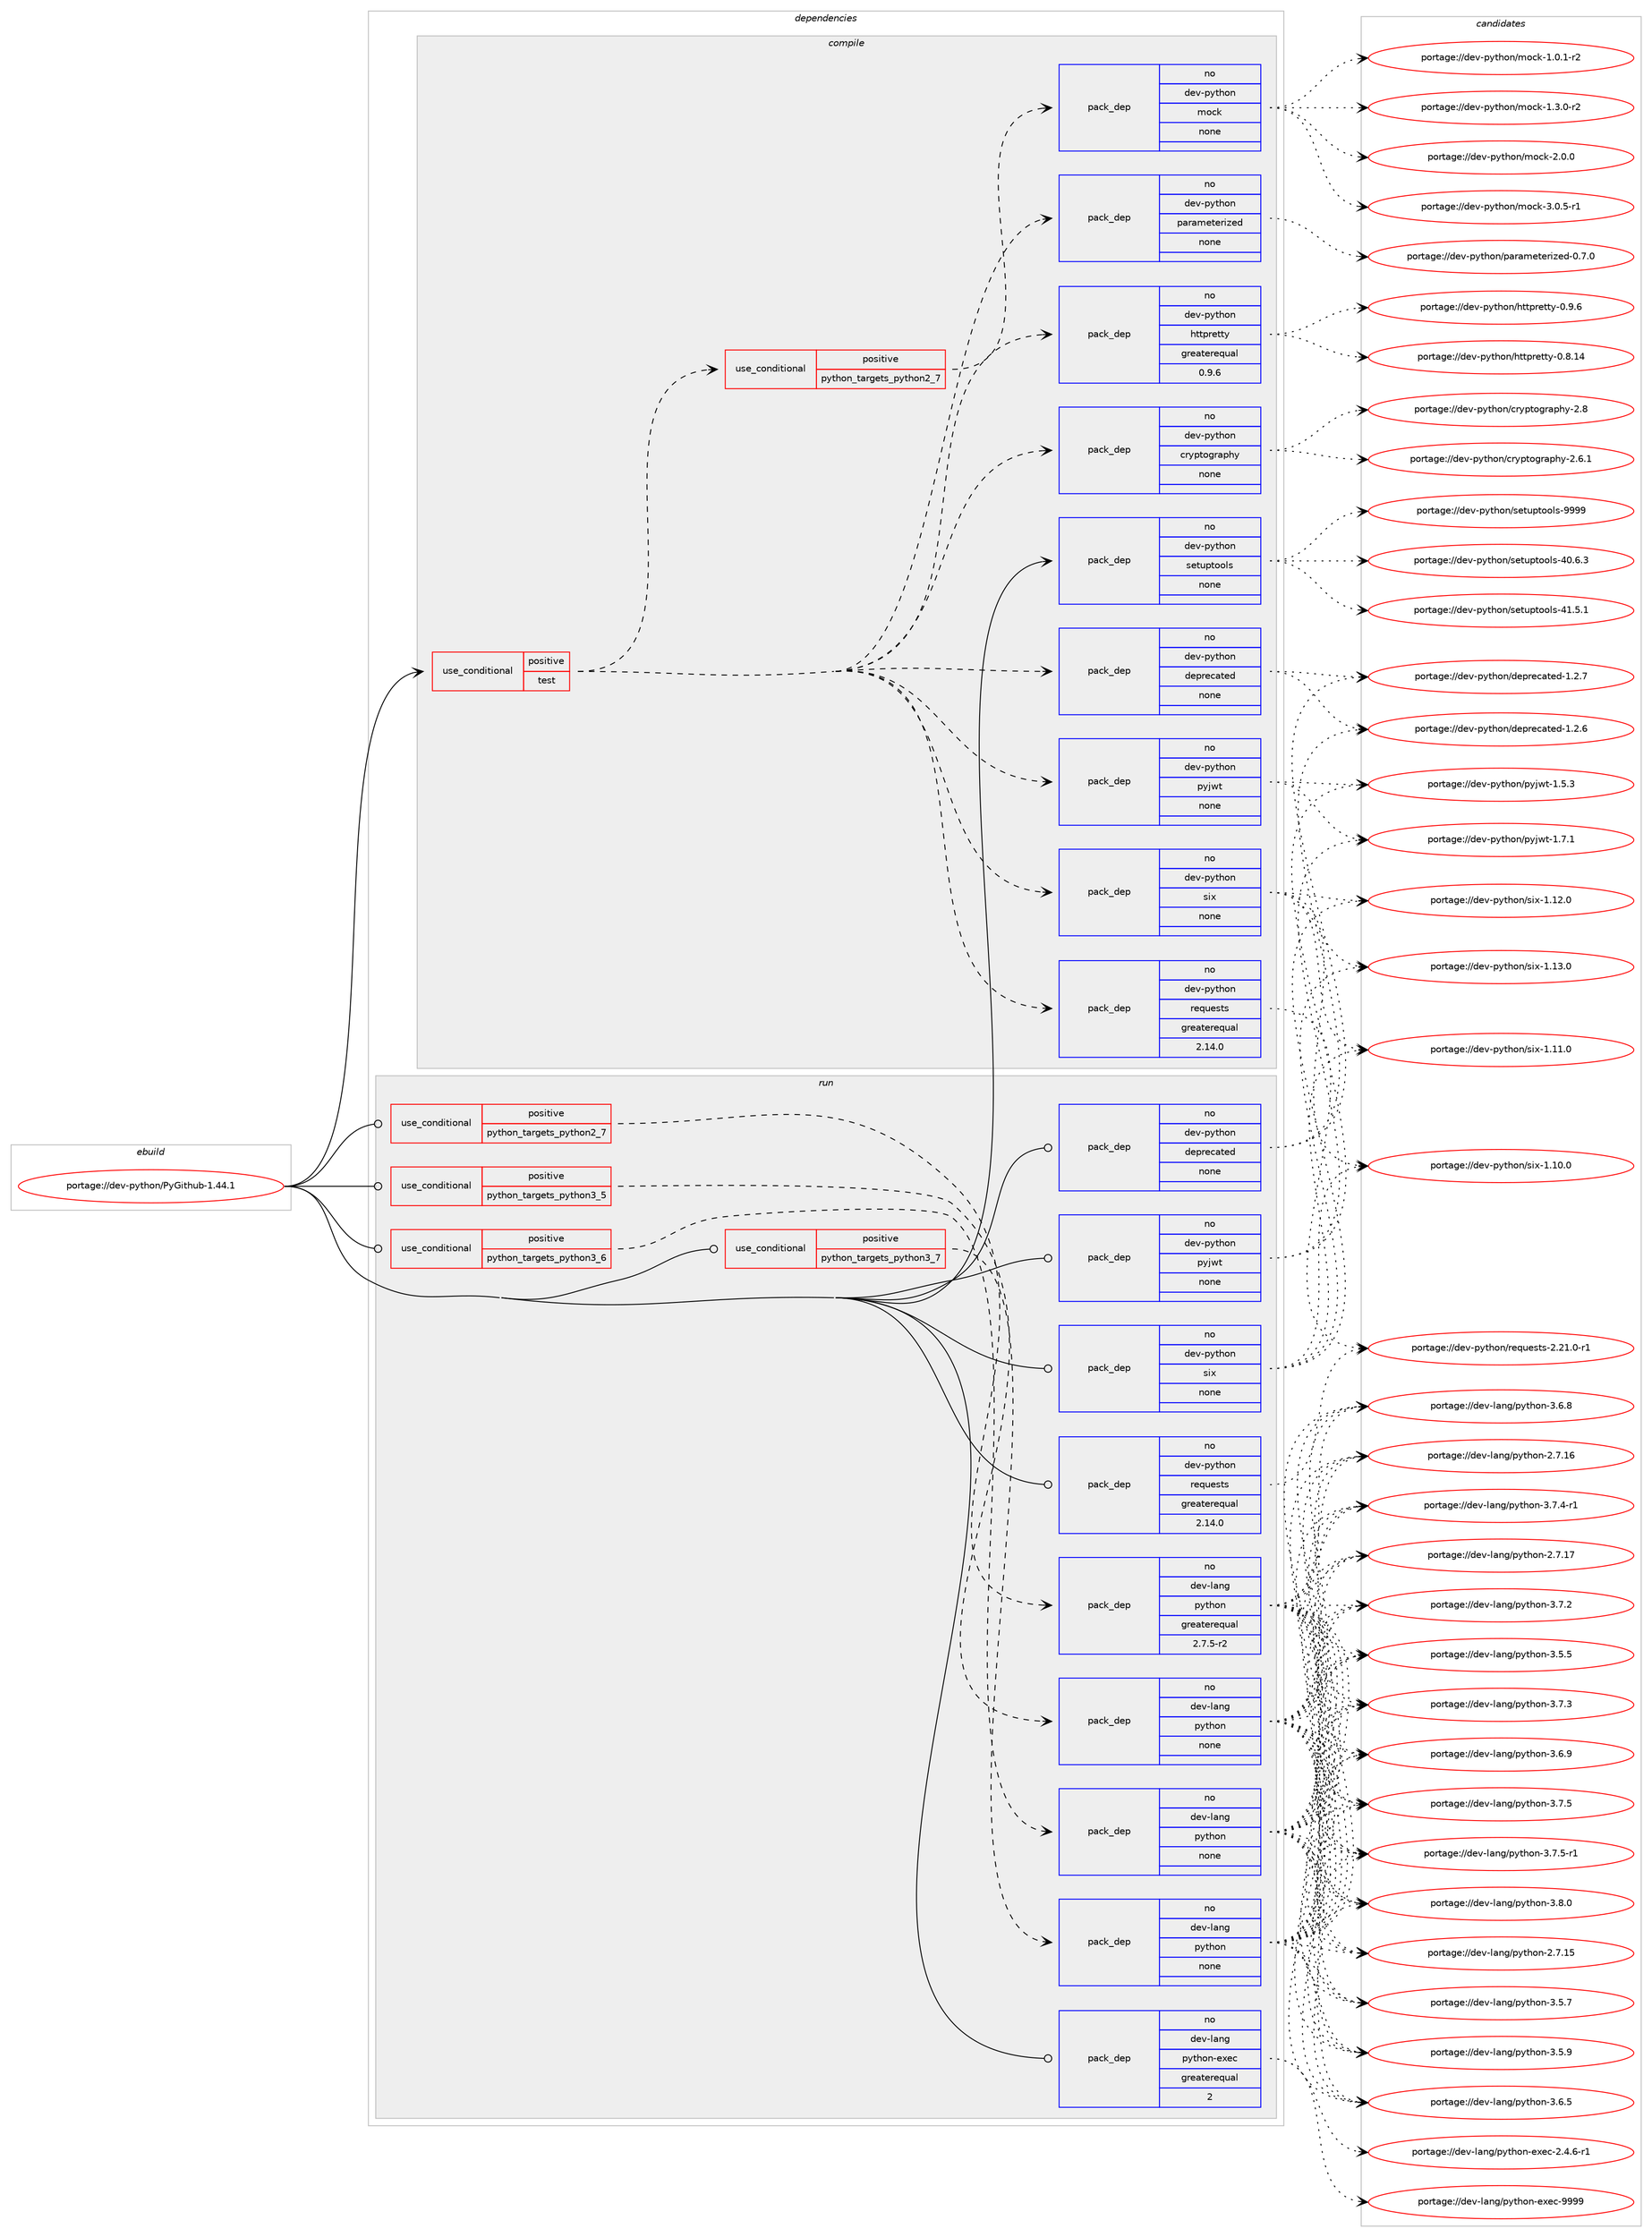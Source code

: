digraph prolog {

# *************
# Graph options
# *************

newrank=true;
concentrate=true;
compound=true;
graph [rankdir=LR,fontname=Helvetica,fontsize=10,ranksep=1.5];#, ranksep=2.5, nodesep=0.2];
edge  [arrowhead=vee];
node  [fontname=Helvetica,fontsize=10];

# **********
# The ebuild
# **********

subgraph cluster_leftcol {
color=gray;
rank=same;
label=<<i>ebuild</i>>;
id [label="portage://dev-python/PyGithub-1.44.1", color=red, width=4, href="../dev-python/PyGithub-1.44.1.svg"];
}

# ****************
# The dependencies
# ****************

subgraph cluster_midcol {
color=gray;
label=<<i>dependencies</i>>;
subgraph cluster_compile {
fillcolor="#eeeeee";
style=filled;
label=<<i>compile</i>>;
subgraph cond24984 {
dependency127835 [label=<<TABLE BORDER="0" CELLBORDER="1" CELLSPACING="0" CELLPADDING="4"><TR><TD ROWSPAN="3" CELLPADDING="10">use_conditional</TD></TR><TR><TD>positive</TD></TR><TR><TD>test</TD></TR></TABLE>>, shape=none, color=red];
subgraph pack99548 {
dependency127836 [label=<<TABLE BORDER="0" CELLBORDER="1" CELLSPACING="0" CELLPADDING="4" WIDTH="220"><TR><TD ROWSPAN="6" CELLPADDING="30">pack_dep</TD></TR><TR><TD WIDTH="110">no</TD></TR><TR><TD>dev-python</TD></TR><TR><TD>deprecated</TD></TR><TR><TD>none</TD></TR><TR><TD></TD></TR></TABLE>>, shape=none, color=blue];
}
dependency127835:e -> dependency127836:w [weight=20,style="dashed",arrowhead="vee"];
subgraph pack99549 {
dependency127837 [label=<<TABLE BORDER="0" CELLBORDER="1" CELLSPACING="0" CELLPADDING="4" WIDTH="220"><TR><TD ROWSPAN="6" CELLPADDING="30">pack_dep</TD></TR><TR><TD WIDTH="110">no</TD></TR><TR><TD>dev-python</TD></TR><TR><TD>pyjwt</TD></TR><TR><TD>none</TD></TR><TR><TD></TD></TR></TABLE>>, shape=none, color=blue];
}
dependency127835:e -> dependency127837:w [weight=20,style="dashed",arrowhead="vee"];
subgraph pack99550 {
dependency127838 [label=<<TABLE BORDER="0" CELLBORDER="1" CELLSPACING="0" CELLPADDING="4" WIDTH="220"><TR><TD ROWSPAN="6" CELLPADDING="30">pack_dep</TD></TR><TR><TD WIDTH="110">no</TD></TR><TR><TD>dev-python</TD></TR><TR><TD>requests</TD></TR><TR><TD>greaterequal</TD></TR><TR><TD>2.14.0</TD></TR></TABLE>>, shape=none, color=blue];
}
dependency127835:e -> dependency127838:w [weight=20,style="dashed",arrowhead="vee"];
subgraph pack99551 {
dependency127839 [label=<<TABLE BORDER="0" CELLBORDER="1" CELLSPACING="0" CELLPADDING="4" WIDTH="220"><TR><TD ROWSPAN="6" CELLPADDING="30">pack_dep</TD></TR><TR><TD WIDTH="110">no</TD></TR><TR><TD>dev-python</TD></TR><TR><TD>six</TD></TR><TR><TD>none</TD></TR><TR><TD></TD></TR></TABLE>>, shape=none, color=blue];
}
dependency127835:e -> dependency127839:w [weight=20,style="dashed",arrowhead="vee"];
subgraph pack99552 {
dependency127840 [label=<<TABLE BORDER="0" CELLBORDER="1" CELLSPACING="0" CELLPADDING="4" WIDTH="220"><TR><TD ROWSPAN="6" CELLPADDING="30">pack_dep</TD></TR><TR><TD WIDTH="110">no</TD></TR><TR><TD>dev-python</TD></TR><TR><TD>cryptography</TD></TR><TR><TD>none</TD></TR><TR><TD></TD></TR></TABLE>>, shape=none, color=blue];
}
dependency127835:e -> dependency127840:w [weight=20,style="dashed",arrowhead="vee"];
subgraph pack99553 {
dependency127841 [label=<<TABLE BORDER="0" CELLBORDER="1" CELLSPACING="0" CELLPADDING="4" WIDTH="220"><TR><TD ROWSPAN="6" CELLPADDING="30">pack_dep</TD></TR><TR><TD WIDTH="110">no</TD></TR><TR><TD>dev-python</TD></TR><TR><TD>httpretty</TD></TR><TR><TD>greaterequal</TD></TR><TR><TD>0.9.6</TD></TR></TABLE>>, shape=none, color=blue];
}
dependency127835:e -> dependency127841:w [weight=20,style="dashed",arrowhead="vee"];
subgraph pack99554 {
dependency127842 [label=<<TABLE BORDER="0" CELLBORDER="1" CELLSPACING="0" CELLPADDING="4" WIDTH="220"><TR><TD ROWSPAN="6" CELLPADDING="30">pack_dep</TD></TR><TR><TD WIDTH="110">no</TD></TR><TR><TD>dev-python</TD></TR><TR><TD>parameterized</TD></TR><TR><TD>none</TD></TR><TR><TD></TD></TR></TABLE>>, shape=none, color=blue];
}
dependency127835:e -> dependency127842:w [weight=20,style="dashed",arrowhead="vee"];
subgraph cond24985 {
dependency127843 [label=<<TABLE BORDER="0" CELLBORDER="1" CELLSPACING="0" CELLPADDING="4"><TR><TD ROWSPAN="3" CELLPADDING="10">use_conditional</TD></TR><TR><TD>positive</TD></TR><TR><TD>python_targets_python2_7</TD></TR></TABLE>>, shape=none, color=red];
subgraph pack99555 {
dependency127844 [label=<<TABLE BORDER="0" CELLBORDER="1" CELLSPACING="0" CELLPADDING="4" WIDTH="220"><TR><TD ROWSPAN="6" CELLPADDING="30">pack_dep</TD></TR><TR><TD WIDTH="110">no</TD></TR><TR><TD>dev-python</TD></TR><TR><TD>mock</TD></TR><TR><TD>none</TD></TR><TR><TD></TD></TR></TABLE>>, shape=none, color=blue];
}
dependency127843:e -> dependency127844:w [weight=20,style="dashed",arrowhead="vee"];
}
dependency127835:e -> dependency127843:w [weight=20,style="dashed",arrowhead="vee"];
}
id:e -> dependency127835:w [weight=20,style="solid",arrowhead="vee"];
subgraph pack99556 {
dependency127845 [label=<<TABLE BORDER="0" CELLBORDER="1" CELLSPACING="0" CELLPADDING="4" WIDTH="220"><TR><TD ROWSPAN="6" CELLPADDING="30">pack_dep</TD></TR><TR><TD WIDTH="110">no</TD></TR><TR><TD>dev-python</TD></TR><TR><TD>setuptools</TD></TR><TR><TD>none</TD></TR><TR><TD></TD></TR></TABLE>>, shape=none, color=blue];
}
id:e -> dependency127845:w [weight=20,style="solid",arrowhead="vee"];
}
subgraph cluster_compileandrun {
fillcolor="#eeeeee";
style=filled;
label=<<i>compile and run</i>>;
}
subgraph cluster_run {
fillcolor="#eeeeee";
style=filled;
label=<<i>run</i>>;
subgraph cond24986 {
dependency127846 [label=<<TABLE BORDER="0" CELLBORDER="1" CELLSPACING="0" CELLPADDING="4"><TR><TD ROWSPAN="3" CELLPADDING="10">use_conditional</TD></TR><TR><TD>positive</TD></TR><TR><TD>python_targets_python2_7</TD></TR></TABLE>>, shape=none, color=red];
subgraph pack99557 {
dependency127847 [label=<<TABLE BORDER="0" CELLBORDER="1" CELLSPACING="0" CELLPADDING="4" WIDTH="220"><TR><TD ROWSPAN="6" CELLPADDING="30">pack_dep</TD></TR><TR><TD WIDTH="110">no</TD></TR><TR><TD>dev-lang</TD></TR><TR><TD>python</TD></TR><TR><TD>greaterequal</TD></TR><TR><TD>2.7.5-r2</TD></TR></TABLE>>, shape=none, color=blue];
}
dependency127846:e -> dependency127847:w [weight=20,style="dashed",arrowhead="vee"];
}
id:e -> dependency127846:w [weight=20,style="solid",arrowhead="odot"];
subgraph cond24987 {
dependency127848 [label=<<TABLE BORDER="0" CELLBORDER="1" CELLSPACING="0" CELLPADDING="4"><TR><TD ROWSPAN="3" CELLPADDING="10">use_conditional</TD></TR><TR><TD>positive</TD></TR><TR><TD>python_targets_python3_5</TD></TR></TABLE>>, shape=none, color=red];
subgraph pack99558 {
dependency127849 [label=<<TABLE BORDER="0" CELLBORDER="1" CELLSPACING="0" CELLPADDING="4" WIDTH="220"><TR><TD ROWSPAN="6" CELLPADDING="30">pack_dep</TD></TR><TR><TD WIDTH="110">no</TD></TR><TR><TD>dev-lang</TD></TR><TR><TD>python</TD></TR><TR><TD>none</TD></TR><TR><TD></TD></TR></TABLE>>, shape=none, color=blue];
}
dependency127848:e -> dependency127849:w [weight=20,style="dashed",arrowhead="vee"];
}
id:e -> dependency127848:w [weight=20,style="solid",arrowhead="odot"];
subgraph cond24988 {
dependency127850 [label=<<TABLE BORDER="0" CELLBORDER="1" CELLSPACING="0" CELLPADDING="4"><TR><TD ROWSPAN="3" CELLPADDING="10">use_conditional</TD></TR><TR><TD>positive</TD></TR><TR><TD>python_targets_python3_6</TD></TR></TABLE>>, shape=none, color=red];
subgraph pack99559 {
dependency127851 [label=<<TABLE BORDER="0" CELLBORDER="1" CELLSPACING="0" CELLPADDING="4" WIDTH="220"><TR><TD ROWSPAN="6" CELLPADDING="30">pack_dep</TD></TR><TR><TD WIDTH="110">no</TD></TR><TR><TD>dev-lang</TD></TR><TR><TD>python</TD></TR><TR><TD>none</TD></TR><TR><TD></TD></TR></TABLE>>, shape=none, color=blue];
}
dependency127850:e -> dependency127851:w [weight=20,style="dashed",arrowhead="vee"];
}
id:e -> dependency127850:w [weight=20,style="solid",arrowhead="odot"];
subgraph cond24989 {
dependency127852 [label=<<TABLE BORDER="0" CELLBORDER="1" CELLSPACING="0" CELLPADDING="4"><TR><TD ROWSPAN="3" CELLPADDING="10">use_conditional</TD></TR><TR><TD>positive</TD></TR><TR><TD>python_targets_python3_7</TD></TR></TABLE>>, shape=none, color=red];
subgraph pack99560 {
dependency127853 [label=<<TABLE BORDER="0" CELLBORDER="1" CELLSPACING="0" CELLPADDING="4" WIDTH="220"><TR><TD ROWSPAN="6" CELLPADDING="30">pack_dep</TD></TR><TR><TD WIDTH="110">no</TD></TR><TR><TD>dev-lang</TD></TR><TR><TD>python</TD></TR><TR><TD>none</TD></TR><TR><TD></TD></TR></TABLE>>, shape=none, color=blue];
}
dependency127852:e -> dependency127853:w [weight=20,style="dashed",arrowhead="vee"];
}
id:e -> dependency127852:w [weight=20,style="solid",arrowhead="odot"];
subgraph pack99561 {
dependency127854 [label=<<TABLE BORDER="0" CELLBORDER="1" CELLSPACING="0" CELLPADDING="4" WIDTH="220"><TR><TD ROWSPAN="6" CELLPADDING="30">pack_dep</TD></TR><TR><TD WIDTH="110">no</TD></TR><TR><TD>dev-lang</TD></TR><TR><TD>python-exec</TD></TR><TR><TD>greaterequal</TD></TR><TR><TD>2</TD></TR></TABLE>>, shape=none, color=blue];
}
id:e -> dependency127854:w [weight=20,style="solid",arrowhead="odot"];
subgraph pack99562 {
dependency127855 [label=<<TABLE BORDER="0" CELLBORDER="1" CELLSPACING="0" CELLPADDING="4" WIDTH="220"><TR><TD ROWSPAN="6" CELLPADDING="30">pack_dep</TD></TR><TR><TD WIDTH="110">no</TD></TR><TR><TD>dev-python</TD></TR><TR><TD>deprecated</TD></TR><TR><TD>none</TD></TR><TR><TD></TD></TR></TABLE>>, shape=none, color=blue];
}
id:e -> dependency127855:w [weight=20,style="solid",arrowhead="odot"];
subgraph pack99563 {
dependency127856 [label=<<TABLE BORDER="0" CELLBORDER="1" CELLSPACING="0" CELLPADDING="4" WIDTH="220"><TR><TD ROWSPAN="6" CELLPADDING="30">pack_dep</TD></TR><TR><TD WIDTH="110">no</TD></TR><TR><TD>dev-python</TD></TR><TR><TD>pyjwt</TD></TR><TR><TD>none</TD></TR><TR><TD></TD></TR></TABLE>>, shape=none, color=blue];
}
id:e -> dependency127856:w [weight=20,style="solid",arrowhead="odot"];
subgraph pack99564 {
dependency127857 [label=<<TABLE BORDER="0" CELLBORDER="1" CELLSPACING="0" CELLPADDING="4" WIDTH="220"><TR><TD ROWSPAN="6" CELLPADDING="30">pack_dep</TD></TR><TR><TD WIDTH="110">no</TD></TR><TR><TD>dev-python</TD></TR><TR><TD>requests</TD></TR><TR><TD>greaterequal</TD></TR><TR><TD>2.14.0</TD></TR></TABLE>>, shape=none, color=blue];
}
id:e -> dependency127857:w [weight=20,style="solid",arrowhead="odot"];
subgraph pack99565 {
dependency127858 [label=<<TABLE BORDER="0" CELLBORDER="1" CELLSPACING="0" CELLPADDING="4" WIDTH="220"><TR><TD ROWSPAN="6" CELLPADDING="30">pack_dep</TD></TR><TR><TD WIDTH="110">no</TD></TR><TR><TD>dev-python</TD></TR><TR><TD>six</TD></TR><TR><TD>none</TD></TR><TR><TD></TD></TR></TABLE>>, shape=none, color=blue];
}
id:e -> dependency127858:w [weight=20,style="solid",arrowhead="odot"];
}
}

# **************
# The candidates
# **************

subgraph cluster_choices {
rank=same;
color=gray;
label=<<i>candidates</i>>;

subgraph choice99548 {
color=black;
nodesep=1;
choiceportage10010111845112121116104111110471001011121141019997116101100454946504654 [label="portage://dev-python/deprecated-1.2.6", color=red, width=4,href="../dev-python/deprecated-1.2.6.svg"];
choiceportage10010111845112121116104111110471001011121141019997116101100454946504655 [label="portage://dev-python/deprecated-1.2.7", color=red, width=4,href="../dev-python/deprecated-1.2.7.svg"];
dependency127836:e -> choiceportage10010111845112121116104111110471001011121141019997116101100454946504654:w [style=dotted,weight="100"];
dependency127836:e -> choiceportage10010111845112121116104111110471001011121141019997116101100454946504655:w [style=dotted,weight="100"];
}
subgraph choice99549 {
color=black;
nodesep=1;
choiceportage1001011184511212111610411111047112121106119116454946534651 [label="portage://dev-python/pyjwt-1.5.3", color=red, width=4,href="../dev-python/pyjwt-1.5.3.svg"];
choiceportage1001011184511212111610411111047112121106119116454946554649 [label="portage://dev-python/pyjwt-1.7.1", color=red, width=4,href="../dev-python/pyjwt-1.7.1.svg"];
dependency127837:e -> choiceportage1001011184511212111610411111047112121106119116454946534651:w [style=dotted,weight="100"];
dependency127837:e -> choiceportage1001011184511212111610411111047112121106119116454946554649:w [style=dotted,weight="100"];
}
subgraph choice99550 {
color=black;
nodesep=1;
choiceportage1001011184511212111610411111047114101113117101115116115455046504946484511449 [label="portage://dev-python/requests-2.21.0-r1", color=red, width=4,href="../dev-python/requests-2.21.0-r1.svg"];
dependency127838:e -> choiceportage1001011184511212111610411111047114101113117101115116115455046504946484511449:w [style=dotted,weight="100"];
}
subgraph choice99551 {
color=black;
nodesep=1;
choiceportage100101118451121211161041111104711510512045494649484648 [label="portage://dev-python/six-1.10.0", color=red, width=4,href="../dev-python/six-1.10.0.svg"];
choiceportage100101118451121211161041111104711510512045494649494648 [label="portage://dev-python/six-1.11.0", color=red, width=4,href="../dev-python/six-1.11.0.svg"];
choiceportage100101118451121211161041111104711510512045494649504648 [label="portage://dev-python/six-1.12.0", color=red, width=4,href="../dev-python/six-1.12.0.svg"];
choiceportage100101118451121211161041111104711510512045494649514648 [label="portage://dev-python/six-1.13.0", color=red, width=4,href="../dev-python/six-1.13.0.svg"];
dependency127839:e -> choiceportage100101118451121211161041111104711510512045494649484648:w [style=dotted,weight="100"];
dependency127839:e -> choiceportage100101118451121211161041111104711510512045494649494648:w [style=dotted,weight="100"];
dependency127839:e -> choiceportage100101118451121211161041111104711510512045494649504648:w [style=dotted,weight="100"];
dependency127839:e -> choiceportage100101118451121211161041111104711510512045494649514648:w [style=dotted,weight="100"];
}
subgraph choice99552 {
color=black;
nodesep=1;
choiceportage10010111845112121116104111110479911412111211611110311497112104121455046544649 [label="portage://dev-python/cryptography-2.6.1", color=red, width=4,href="../dev-python/cryptography-2.6.1.svg"];
choiceportage1001011184511212111610411111047991141211121161111031149711210412145504656 [label="portage://dev-python/cryptography-2.8", color=red, width=4,href="../dev-python/cryptography-2.8.svg"];
dependency127840:e -> choiceportage10010111845112121116104111110479911412111211611110311497112104121455046544649:w [style=dotted,weight="100"];
dependency127840:e -> choiceportage1001011184511212111610411111047991141211121161111031149711210412145504656:w [style=dotted,weight="100"];
}
subgraph choice99553 {
color=black;
nodesep=1;
choiceportage100101118451121211161041111104710411611611211410111611612145484656464952 [label="portage://dev-python/httpretty-0.8.14", color=red, width=4,href="../dev-python/httpretty-0.8.14.svg"];
choiceportage1001011184511212111610411111047104116116112114101116116121454846574654 [label="portage://dev-python/httpretty-0.9.6", color=red, width=4,href="../dev-python/httpretty-0.9.6.svg"];
dependency127841:e -> choiceportage100101118451121211161041111104710411611611211410111611612145484656464952:w [style=dotted,weight="100"];
dependency127841:e -> choiceportage1001011184511212111610411111047104116116112114101116116121454846574654:w [style=dotted,weight="100"];
}
subgraph choice99554 {
color=black;
nodesep=1;
choiceportage10010111845112121116104111110471129711497109101116101114105122101100454846554648 [label="portage://dev-python/parameterized-0.7.0", color=red, width=4,href="../dev-python/parameterized-0.7.0.svg"];
dependency127842:e -> choiceportage10010111845112121116104111110471129711497109101116101114105122101100454846554648:w [style=dotted,weight="100"];
}
subgraph choice99555 {
color=black;
nodesep=1;
choiceportage1001011184511212111610411111047109111991074549464846494511450 [label="portage://dev-python/mock-1.0.1-r2", color=red, width=4,href="../dev-python/mock-1.0.1-r2.svg"];
choiceportage1001011184511212111610411111047109111991074549465146484511450 [label="portage://dev-python/mock-1.3.0-r2", color=red, width=4,href="../dev-python/mock-1.3.0-r2.svg"];
choiceportage100101118451121211161041111104710911199107455046484648 [label="portage://dev-python/mock-2.0.0", color=red, width=4,href="../dev-python/mock-2.0.0.svg"];
choiceportage1001011184511212111610411111047109111991074551464846534511449 [label="portage://dev-python/mock-3.0.5-r1", color=red, width=4,href="../dev-python/mock-3.0.5-r1.svg"];
dependency127844:e -> choiceportage1001011184511212111610411111047109111991074549464846494511450:w [style=dotted,weight="100"];
dependency127844:e -> choiceportage1001011184511212111610411111047109111991074549465146484511450:w [style=dotted,weight="100"];
dependency127844:e -> choiceportage100101118451121211161041111104710911199107455046484648:w [style=dotted,weight="100"];
dependency127844:e -> choiceportage1001011184511212111610411111047109111991074551464846534511449:w [style=dotted,weight="100"];
}
subgraph choice99556 {
color=black;
nodesep=1;
choiceportage100101118451121211161041111104711510111611711211611111110811545524846544651 [label="portage://dev-python/setuptools-40.6.3", color=red, width=4,href="../dev-python/setuptools-40.6.3.svg"];
choiceportage100101118451121211161041111104711510111611711211611111110811545524946534649 [label="portage://dev-python/setuptools-41.5.1", color=red, width=4,href="../dev-python/setuptools-41.5.1.svg"];
choiceportage10010111845112121116104111110471151011161171121161111111081154557575757 [label="portage://dev-python/setuptools-9999", color=red, width=4,href="../dev-python/setuptools-9999.svg"];
dependency127845:e -> choiceportage100101118451121211161041111104711510111611711211611111110811545524846544651:w [style=dotted,weight="100"];
dependency127845:e -> choiceportage100101118451121211161041111104711510111611711211611111110811545524946534649:w [style=dotted,weight="100"];
dependency127845:e -> choiceportage10010111845112121116104111110471151011161171121161111111081154557575757:w [style=dotted,weight="100"];
}
subgraph choice99557 {
color=black;
nodesep=1;
choiceportage10010111845108971101034711212111610411111045504655464953 [label="portage://dev-lang/python-2.7.15", color=red, width=4,href="../dev-lang/python-2.7.15.svg"];
choiceportage10010111845108971101034711212111610411111045504655464954 [label="portage://dev-lang/python-2.7.16", color=red, width=4,href="../dev-lang/python-2.7.16.svg"];
choiceportage10010111845108971101034711212111610411111045504655464955 [label="portage://dev-lang/python-2.7.17", color=red, width=4,href="../dev-lang/python-2.7.17.svg"];
choiceportage100101118451089711010347112121116104111110455146534653 [label="portage://dev-lang/python-3.5.5", color=red, width=4,href="../dev-lang/python-3.5.5.svg"];
choiceportage100101118451089711010347112121116104111110455146534655 [label="portage://dev-lang/python-3.5.7", color=red, width=4,href="../dev-lang/python-3.5.7.svg"];
choiceportage100101118451089711010347112121116104111110455146534657 [label="portage://dev-lang/python-3.5.9", color=red, width=4,href="../dev-lang/python-3.5.9.svg"];
choiceportage100101118451089711010347112121116104111110455146544653 [label="portage://dev-lang/python-3.6.5", color=red, width=4,href="../dev-lang/python-3.6.5.svg"];
choiceportage100101118451089711010347112121116104111110455146544656 [label="portage://dev-lang/python-3.6.8", color=red, width=4,href="../dev-lang/python-3.6.8.svg"];
choiceportage100101118451089711010347112121116104111110455146544657 [label="portage://dev-lang/python-3.6.9", color=red, width=4,href="../dev-lang/python-3.6.9.svg"];
choiceportage100101118451089711010347112121116104111110455146554650 [label="portage://dev-lang/python-3.7.2", color=red, width=4,href="../dev-lang/python-3.7.2.svg"];
choiceportage100101118451089711010347112121116104111110455146554651 [label="portage://dev-lang/python-3.7.3", color=red, width=4,href="../dev-lang/python-3.7.3.svg"];
choiceportage1001011184510897110103471121211161041111104551465546524511449 [label="portage://dev-lang/python-3.7.4-r1", color=red, width=4,href="../dev-lang/python-3.7.4-r1.svg"];
choiceportage100101118451089711010347112121116104111110455146554653 [label="portage://dev-lang/python-3.7.5", color=red, width=4,href="../dev-lang/python-3.7.5.svg"];
choiceportage1001011184510897110103471121211161041111104551465546534511449 [label="portage://dev-lang/python-3.7.5-r1", color=red, width=4,href="../dev-lang/python-3.7.5-r1.svg"];
choiceportage100101118451089711010347112121116104111110455146564648 [label="portage://dev-lang/python-3.8.0", color=red, width=4,href="../dev-lang/python-3.8.0.svg"];
dependency127847:e -> choiceportage10010111845108971101034711212111610411111045504655464953:w [style=dotted,weight="100"];
dependency127847:e -> choiceportage10010111845108971101034711212111610411111045504655464954:w [style=dotted,weight="100"];
dependency127847:e -> choiceportage10010111845108971101034711212111610411111045504655464955:w [style=dotted,weight="100"];
dependency127847:e -> choiceportage100101118451089711010347112121116104111110455146534653:w [style=dotted,weight="100"];
dependency127847:e -> choiceportage100101118451089711010347112121116104111110455146534655:w [style=dotted,weight="100"];
dependency127847:e -> choiceportage100101118451089711010347112121116104111110455146534657:w [style=dotted,weight="100"];
dependency127847:e -> choiceportage100101118451089711010347112121116104111110455146544653:w [style=dotted,weight="100"];
dependency127847:e -> choiceportage100101118451089711010347112121116104111110455146544656:w [style=dotted,weight="100"];
dependency127847:e -> choiceportage100101118451089711010347112121116104111110455146544657:w [style=dotted,weight="100"];
dependency127847:e -> choiceportage100101118451089711010347112121116104111110455146554650:w [style=dotted,weight="100"];
dependency127847:e -> choiceportage100101118451089711010347112121116104111110455146554651:w [style=dotted,weight="100"];
dependency127847:e -> choiceportage1001011184510897110103471121211161041111104551465546524511449:w [style=dotted,weight="100"];
dependency127847:e -> choiceportage100101118451089711010347112121116104111110455146554653:w [style=dotted,weight="100"];
dependency127847:e -> choiceportage1001011184510897110103471121211161041111104551465546534511449:w [style=dotted,weight="100"];
dependency127847:e -> choiceportage100101118451089711010347112121116104111110455146564648:w [style=dotted,weight="100"];
}
subgraph choice99558 {
color=black;
nodesep=1;
choiceportage10010111845108971101034711212111610411111045504655464953 [label="portage://dev-lang/python-2.7.15", color=red, width=4,href="../dev-lang/python-2.7.15.svg"];
choiceportage10010111845108971101034711212111610411111045504655464954 [label="portage://dev-lang/python-2.7.16", color=red, width=4,href="../dev-lang/python-2.7.16.svg"];
choiceportage10010111845108971101034711212111610411111045504655464955 [label="portage://dev-lang/python-2.7.17", color=red, width=4,href="../dev-lang/python-2.7.17.svg"];
choiceportage100101118451089711010347112121116104111110455146534653 [label="portage://dev-lang/python-3.5.5", color=red, width=4,href="../dev-lang/python-3.5.5.svg"];
choiceportage100101118451089711010347112121116104111110455146534655 [label="portage://dev-lang/python-3.5.7", color=red, width=4,href="../dev-lang/python-3.5.7.svg"];
choiceportage100101118451089711010347112121116104111110455146534657 [label="portage://dev-lang/python-3.5.9", color=red, width=4,href="../dev-lang/python-3.5.9.svg"];
choiceportage100101118451089711010347112121116104111110455146544653 [label="portage://dev-lang/python-3.6.5", color=red, width=4,href="../dev-lang/python-3.6.5.svg"];
choiceportage100101118451089711010347112121116104111110455146544656 [label="portage://dev-lang/python-3.6.8", color=red, width=4,href="../dev-lang/python-3.6.8.svg"];
choiceportage100101118451089711010347112121116104111110455146544657 [label="portage://dev-lang/python-3.6.9", color=red, width=4,href="../dev-lang/python-3.6.9.svg"];
choiceportage100101118451089711010347112121116104111110455146554650 [label="portage://dev-lang/python-3.7.2", color=red, width=4,href="../dev-lang/python-3.7.2.svg"];
choiceportage100101118451089711010347112121116104111110455146554651 [label="portage://dev-lang/python-3.7.3", color=red, width=4,href="../dev-lang/python-3.7.3.svg"];
choiceportage1001011184510897110103471121211161041111104551465546524511449 [label="portage://dev-lang/python-3.7.4-r1", color=red, width=4,href="../dev-lang/python-3.7.4-r1.svg"];
choiceportage100101118451089711010347112121116104111110455146554653 [label="portage://dev-lang/python-3.7.5", color=red, width=4,href="../dev-lang/python-3.7.5.svg"];
choiceportage1001011184510897110103471121211161041111104551465546534511449 [label="portage://dev-lang/python-3.7.5-r1", color=red, width=4,href="../dev-lang/python-3.7.5-r1.svg"];
choiceportage100101118451089711010347112121116104111110455146564648 [label="portage://dev-lang/python-3.8.0", color=red, width=4,href="../dev-lang/python-3.8.0.svg"];
dependency127849:e -> choiceportage10010111845108971101034711212111610411111045504655464953:w [style=dotted,weight="100"];
dependency127849:e -> choiceportage10010111845108971101034711212111610411111045504655464954:w [style=dotted,weight="100"];
dependency127849:e -> choiceportage10010111845108971101034711212111610411111045504655464955:w [style=dotted,weight="100"];
dependency127849:e -> choiceportage100101118451089711010347112121116104111110455146534653:w [style=dotted,weight="100"];
dependency127849:e -> choiceportage100101118451089711010347112121116104111110455146534655:w [style=dotted,weight="100"];
dependency127849:e -> choiceportage100101118451089711010347112121116104111110455146534657:w [style=dotted,weight="100"];
dependency127849:e -> choiceportage100101118451089711010347112121116104111110455146544653:w [style=dotted,weight="100"];
dependency127849:e -> choiceportage100101118451089711010347112121116104111110455146544656:w [style=dotted,weight="100"];
dependency127849:e -> choiceportage100101118451089711010347112121116104111110455146544657:w [style=dotted,weight="100"];
dependency127849:e -> choiceportage100101118451089711010347112121116104111110455146554650:w [style=dotted,weight="100"];
dependency127849:e -> choiceportage100101118451089711010347112121116104111110455146554651:w [style=dotted,weight="100"];
dependency127849:e -> choiceportage1001011184510897110103471121211161041111104551465546524511449:w [style=dotted,weight="100"];
dependency127849:e -> choiceportage100101118451089711010347112121116104111110455146554653:w [style=dotted,weight="100"];
dependency127849:e -> choiceportage1001011184510897110103471121211161041111104551465546534511449:w [style=dotted,weight="100"];
dependency127849:e -> choiceportage100101118451089711010347112121116104111110455146564648:w [style=dotted,weight="100"];
}
subgraph choice99559 {
color=black;
nodesep=1;
choiceportage10010111845108971101034711212111610411111045504655464953 [label="portage://dev-lang/python-2.7.15", color=red, width=4,href="../dev-lang/python-2.7.15.svg"];
choiceportage10010111845108971101034711212111610411111045504655464954 [label="portage://dev-lang/python-2.7.16", color=red, width=4,href="../dev-lang/python-2.7.16.svg"];
choiceportage10010111845108971101034711212111610411111045504655464955 [label="portage://dev-lang/python-2.7.17", color=red, width=4,href="../dev-lang/python-2.7.17.svg"];
choiceportage100101118451089711010347112121116104111110455146534653 [label="portage://dev-lang/python-3.5.5", color=red, width=4,href="../dev-lang/python-3.5.5.svg"];
choiceportage100101118451089711010347112121116104111110455146534655 [label="portage://dev-lang/python-3.5.7", color=red, width=4,href="../dev-lang/python-3.5.7.svg"];
choiceportage100101118451089711010347112121116104111110455146534657 [label="portage://dev-lang/python-3.5.9", color=red, width=4,href="../dev-lang/python-3.5.9.svg"];
choiceportage100101118451089711010347112121116104111110455146544653 [label="portage://dev-lang/python-3.6.5", color=red, width=4,href="../dev-lang/python-3.6.5.svg"];
choiceportage100101118451089711010347112121116104111110455146544656 [label="portage://dev-lang/python-3.6.8", color=red, width=4,href="../dev-lang/python-3.6.8.svg"];
choiceportage100101118451089711010347112121116104111110455146544657 [label="portage://dev-lang/python-3.6.9", color=red, width=4,href="../dev-lang/python-3.6.9.svg"];
choiceportage100101118451089711010347112121116104111110455146554650 [label="portage://dev-lang/python-3.7.2", color=red, width=4,href="../dev-lang/python-3.7.2.svg"];
choiceportage100101118451089711010347112121116104111110455146554651 [label="portage://dev-lang/python-3.7.3", color=red, width=4,href="../dev-lang/python-3.7.3.svg"];
choiceportage1001011184510897110103471121211161041111104551465546524511449 [label="portage://dev-lang/python-3.7.4-r1", color=red, width=4,href="../dev-lang/python-3.7.4-r1.svg"];
choiceportage100101118451089711010347112121116104111110455146554653 [label="portage://dev-lang/python-3.7.5", color=red, width=4,href="../dev-lang/python-3.7.5.svg"];
choiceportage1001011184510897110103471121211161041111104551465546534511449 [label="portage://dev-lang/python-3.7.5-r1", color=red, width=4,href="../dev-lang/python-3.7.5-r1.svg"];
choiceportage100101118451089711010347112121116104111110455146564648 [label="portage://dev-lang/python-3.8.0", color=red, width=4,href="../dev-lang/python-3.8.0.svg"];
dependency127851:e -> choiceportage10010111845108971101034711212111610411111045504655464953:w [style=dotted,weight="100"];
dependency127851:e -> choiceportage10010111845108971101034711212111610411111045504655464954:w [style=dotted,weight="100"];
dependency127851:e -> choiceportage10010111845108971101034711212111610411111045504655464955:w [style=dotted,weight="100"];
dependency127851:e -> choiceportage100101118451089711010347112121116104111110455146534653:w [style=dotted,weight="100"];
dependency127851:e -> choiceportage100101118451089711010347112121116104111110455146534655:w [style=dotted,weight="100"];
dependency127851:e -> choiceportage100101118451089711010347112121116104111110455146534657:w [style=dotted,weight="100"];
dependency127851:e -> choiceportage100101118451089711010347112121116104111110455146544653:w [style=dotted,weight="100"];
dependency127851:e -> choiceportage100101118451089711010347112121116104111110455146544656:w [style=dotted,weight="100"];
dependency127851:e -> choiceportage100101118451089711010347112121116104111110455146544657:w [style=dotted,weight="100"];
dependency127851:e -> choiceportage100101118451089711010347112121116104111110455146554650:w [style=dotted,weight="100"];
dependency127851:e -> choiceportage100101118451089711010347112121116104111110455146554651:w [style=dotted,weight="100"];
dependency127851:e -> choiceportage1001011184510897110103471121211161041111104551465546524511449:w [style=dotted,weight="100"];
dependency127851:e -> choiceportage100101118451089711010347112121116104111110455146554653:w [style=dotted,weight="100"];
dependency127851:e -> choiceportage1001011184510897110103471121211161041111104551465546534511449:w [style=dotted,weight="100"];
dependency127851:e -> choiceportage100101118451089711010347112121116104111110455146564648:w [style=dotted,weight="100"];
}
subgraph choice99560 {
color=black;
nodesep=1;
choiceportage10010111845108971101034711212111610411111045504655464953 [label="portage://dev-lang/python-2.7.15", color=red, width=4,href="../dev-lang/python-2.7.15.svg"];
choiceportage10010111845108971101034711212111610411111045504655464954 [label="portage://dev-lang/python-2.7.16", color=red, width=4,href="../dev-lang/python-2.7.16.svg"];
choiceportage10010111845108971101034711212111610411111045504655464955 [label="portage://dev-lang/python-2.7.17", color=red, width=4,href="../dev-lang/python-2.7.17.svg"];
choiceportage100101118451089711010347112121116104111110455146534653 [label="portage://dev-lang/python-3.5.5", color=red, width=4,href="../dev-lang/python-3.5.5.svg"];
choiceportage100101118451089711010347112121116104111110455146534655 [label="portage://dev-lang/python-3.5.7", color=red, width=4,href="../dev-lang/python-3.5.7.svg"];
choiceportage100101118451089711010347112121116104111110455146534657 [label="portage://dev-lang/python-3.5.9", color=red, width=4,href="../dev-lang/python-3.5.9.svg"];
choiceportage100101118451089711010347112121116104111110455146544653 [label="portage://dev-lang/python-3.6.5", color=red, width=4,href="../dev-lang/python-3.6.5.svg"];
choiceportage100101118451089711010347112121116104111110455146544656 [label="portage://dev-lang/python-3.6.8", color=red, width=4,href="../dev-lang/python-3.6.8.svg"];
choiceportage100101118451089711010347112121116104111110455146544657 [label="portage://dev-lang/python-3.6.9", color=red, width=4,href="../dev-lang/python-3.6.9.svg"];
choiceportage100101118451089711010347112121116104111110455146554650 [label="portage://dev-lang/python-3.7.2", color=red, width=4,href="../dev-lang/python-3.7.2.svg"];
choiceportage100101118451089711010347112121116104111110455146554651 [label="portage://dev-lang/python-3.7.3", color=red, width=4,href="../dev-lang/python-3.7.3.svg"];
choiceportage1001011184510897110103471121211161041111104551465546524511449 [label="portage://dev-lang/python-3.7.4-r1", color=red, width=4,href="../dev-lang/python-3.7.4-r1.svg"];
choiceportage100101118451089711010347112121116104111110455146554653 [label="portage://dev-lang/python-3.7.5", color=red, width=4,href="../dev-lang/python-3.7.5.svg"];
choiceportage1001011184510897110103471121211161041111104551465546534511449 [label="portage://dev-lang/python-3.7.5-r1", color=red, width=4,href="../dev-lang/python-3.7.5-r1.svg"];
choiceportage100101118451089711010347112121116104111110455146564648 [label="portage://dev-lang/python-3.8.0", color=red, width=4,href="../dev-lang/python-3.8.0.svg"];
dependency127853:e -> choiceportage10010111845108971101034711212111610411111045504655464953:w [style=dotted,weight="100"];
dependency127853:e -> choiceportage10010111845108971101034711212111610411111045504655464954:w [style=dotted,weight="100"];
dependency127853:e -> choiceportage10010111845108971101034711212111610411111045504655464955:w [style=dotted,weight="100"];
dependency127853:e -> choiceportage100101118451089711010347112121116104111110455146534653:w [style=dotted,weight="100"];
dependency127853:e -> choiceportage100101118451089711010347112121116104111110455146534655:w [style=dotted,weight="100"];
dependency127853:e -> choiceportage100101118451089711010347112121116104111110455146534657:w [style=dotted,weight="100"];
dependency127853:e -> choiceportage100101118451089711010347112121116104111110455146544653:w [style=dotted,weight="100"];
dependency127853:e -> choiceportage100101118451089711010347112121116104111110455146544656:w [style=dotted,weight="100"];
dependency127853:e -> choiceportage100101118451089711010347112121116104111110455146544657:w [style=dotted,weight="100"];
dependency127853:e -> choiceportage100101118451089711010347112121116104111110455146554650:w [style=dotted,weight="100"];
dependency127853:e -> choiceportage100101118451089711010347112121116104111110455146554651:w [style=dotted,weight="100"];
dependency127853:e -> choiceportage1001011184510897110103471121211161041111104551465546524511449:w [style=dotted,weight="100"];
dependency127853:e -> choiceportage100101118451089711010347112121116104111110455146554653:w [style=dotted,weight="100"];
dependency127853:e -> choiceportage1001011184510897110103471121211161041111104551465546534511449:w [style=dotted,weight="100"];
dependency127853:e -> choiceportage100101118451089711010347112121116104111110455146564648:w [style=dotted,weight="100"];
}
subgraph choice99561 {
color=black;
nodesep=1;
choiceportage10010111845108971101034711212111610411111045101120101994550465246544511449 [label="portage://dev-lang/python-exec-2.4.6-r1", color=red, width=4,href="../dev-lang/python-exec-2.4.6-r1.svg"];
choiceportage10010111845108971101034711212111610411111045101120101994557575757 [label="portage://dev-lang/python-exec-9999", color=red, width=4,href="../dev-lang/python-exec-9999.svg"];
dependency127854:e -> choiceportage10010111845108971101034711212111610411111045101120101994550465246544511449:w [style=dotted,weight="100"];
dependency127854:e -> choiceportage10010111845108971101034711212111610411111045101120101994557575757:w [style=dotted,weight="100"];
}
subgraph choice99562 {
color=black;
nodesep=1;
choiceportage10010111845112121116104111110471001011121141019997116101100454946504654 [label="portage://dev-python/deprecated-1.2.6", color=red, width=4,href="../dev-python/deprecated-1.2.6.svg"];
choiceportage10010111845112121116104111110471001011121141019997116101100454946504655 [label="portage://dev-python/deprecated-1.2.7", color=red, width=4,href="../dev-python/deprecated-1.2.7.svg"];
dependency127855:e -> choiceportage10010111845112121116104111110471001011121141019997116101100454946504654:w [style=dotted,weight="100"];
dependency127855:e -> choiceportage10010111845112121116104111110471001011121141019997116101100454946504655:w [style=dotted,weight="100"];
}
subgraph choice99563 {
color=black;
nodesep=1;
choiceportage1001011184511212111610411111047112121106119116454946534651 [label="portage://dev-python/pyjwt-1.5.3", color=red, width=4,href="../dev-python/pyjwt-1.5.3.svg"];
choiceportage1001011184511212111610411111047112121106119116454946554649 [label="portage://dev-python/pyjwt-1.7.1", color=red, width=4,href="../dev-python/pyjwt-1.7.1.svg"];
dependency127856:e -> choiceportage1001011184511212111610411111047112121106119116454946534651:w [style=dotted,weight="100"];
dependency127856:e -> choiceportage1001011184511212111610411111047112121106119116454946554649:w [style=dotted,weight="100"];
}
subgraph choice99564 {
color=black;
nodesep=1;
choiceportage1001011184511212111610411111047114101113117101115116115455046504946484511449 [label="portage://dev-python/requests-2.21.0-r1", color=red, width=4,href="../dev-python/requests-2.21.0-r1.svg"];
dependency127857:e -> choiceportage1001011184511212111610411111047114101113117101115116115455046504946484511449:w [style=dotted,weight="100"];
}
subgraph choice99565 {
color=black;
nodesep=1;
choiceportage100101118451121211161041111104711510512045494649484648 [label="portage://dev-python/six-1.10.0", color=red, width=4,href="../dev-python/six-1.10.0.svg"];
choiceportage100101118451121211161041111104711510512045494649494648 [label="portage://dev-python/six-1.11.0", color=red, width=4,href="../dev-python/six-1.11.0.svg"];
choiceportage100101118451121211161041111104711510512045494649504648 [label="portage://dev-python/six-1.12.0", color=red, width=4,href="../dev-python/six-1.12.0.svg"];
choiceportage100101118451121211161041111104711510512045494649514648 [label="portage://dev-python/six-1.13.0", color=red, width=4,href="../dev-python/six-1.13.0.svg"];
dependency127858:e -> choiceportage100101118451121211161041111104711510512045494649484648:w [style=dotted,weight="100"];
dependency127858:e -> choiceportage100101118451121211161041111104711510512045494649494648:w [style=dotted,weight="100"];
dependency127858:e -> choiceportage100101118451121211161041111104711510512045494649504648:w [style=dotted,weight="100"];
dependency127858:e -> choiceportage100101118451121211161041111104711510512045494649514648:w [style=dotted,weight="100"];
}
}

}
